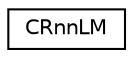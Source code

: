digraph "Graphical Class Hierarchy"
{
  edge [fontname="Helvetica",fontsize="10",labelfontname="Helvetica",labelfontsize="10"];
  node [fontname="Helvetica",fontsize="10",shape=record];
  rankdir="LR";
  Node0 [label="CRnnLM",height=0.2,width=0.4,color="black", fillcolor="white", style="filled",URL="$classrnnlm_1_1CRnnLM.html"];
}
